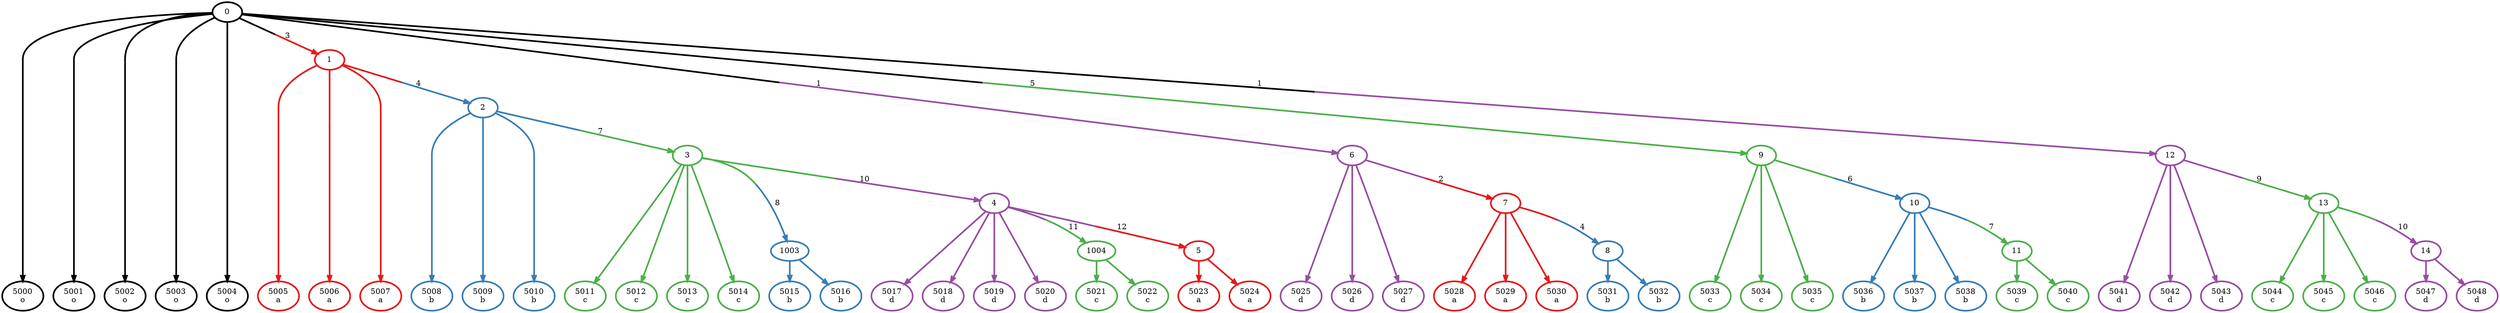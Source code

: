 digraph T {
	{
		rank=same
		0 [penwidth=3,colorscheme=set19,color=0,label="5000\no"]
		1 [penwidth=3,colorscheme=set19,color=0,label="5001\no"]
		2 [penwidth=3,colorscheme=set19,color=0,label="5002\no"]
		3 [penwidth=3,colorscheme=set19,color=0,label="5003\no"]
		4 [penwidth=3,colorscheme=set19,color=0,label="5004\no"]
		5 [penwidth=3,colorscheme=set19,color=1,label="5005\na"]
		6 [penwidth=3,colorscheme=set19,color=1,label="5006\na"]
		7 [penwidth=3,colorscheme=set19,color=1,label="5007\na"]
		8 [penwidth=3,colorscheme=set19,color=4,label="5025\nd"]
		9 [penwidth=3,colorscheme=set19,color=4,label="5026\nd"]
		10 [penwidth=3,colorscheme=set19,color=4,label="5027\nd"]
		11 [penwidth=3,colorscheme=set19,color=3,label="5033\nc"]
		12 [penwidth=3,colorscheme=set19,color=3,label="5034\nc"]
		13 [penwidth=3,colorscheme=set19,color=3,label="5035\nc"]
		14 [penwidth=3,colorscheme=set19,color=4,label="5041\nd"]
		15 [penwidth=3,colorscheme=set19,color=4,label="5042\nd"]
		16 [penwidth=3,colorscheme=set19,color=4,label="5043\nd"]
		17 [penwidth=3,colorscheme=set19,color=2,label="5008\nb"]
		18 [penwidth=3,colorscheme=set19,color=2,label="5009\nb"]
		19 [penwidth=3,colorscheme=set19,color=2,label="5010\nb"]
		20 [penwidth=3,colorscheme=set19,color=3,label="5011\nc"]
		21 [penwidth=3,colorscheme=set19,color=3,label="5012\nc"]
		22 [penwidth=3,colorscheme=set19,color=3,label="5013\nc"]
		23 [penwidth=3,colorscheme=set19,color=3,label="5014\nc"]
		24 [penwidth=3,colorscheme=set19,color=2,label="5015\nb"]
		25 [penwidth=3,colorscheme=set19,color=2,label="5016\nb"]
		26 [penwidth=3,colorscheme=set19,color=4,label="5017\nd"]
		27 [penwidth=3,colorscheme=set19,color=4,label="5018\nd"]
		28 [penwidth=3,colorscheme=set19,color=4,label="5019\nd"]
		29 [penwidth=3,colorscheme=set19,color=4,label="5020\nd"]
		30 [penwidth=3,colorscheme=set19,color=3,label="5021\nc"]
		31 [penwidth=3,colorscheme=set19,color=3,label="5022\nc"]
		32 [penwidth=3,colorscheme=set19,color=1,label="5023\na"]
		33 [penwidth=3,colorscheme=set19,color=1,label="5024\na"]
		34 [penwidth=3,colorscheme=set19,color=1,label="5028\na"]
		35 [penwidth=3,colorscheme=set19,color=1,label="5029\na"]
		36 [penwidth=3,colorscheme=set19,color=1,label="5030\na"]
		37 [penwidth=3,colorscheme=set19,color=2,label="5031\nb"]
		38 [penwidth=3,colorscheme=set19,color=2,label="5032\nb"]
		39 [penwidth=3,colorscheme=set19,color=2,label="5036\nb"]
		40 [penwidth=3,colorscheme=set19,color=2,label="5037\nb"]
		41 [penwidth=3,colorscheme=set19,color=2,label="5038\nb"]
		42 [penwidth=3,colorscheme=set19,color=3,label="5039\nc"]
		43 [penwidth=3,colorscheme=set19,color=3,label="5040\nc"]
		44 [penwidth=3,colorscheme=set19,color=3,label="5044\nc"]
		45 [penwidth=3,colorscheme=set19,color=3,label="5045\nc"]
		46 [penwidth=3,colorscheme=set19,color=3,label="5046\nc"]
		47 [penwidth=3,colorscheme=set19,color=4,label="5047\nd"]
		48 [penwidth=3,colorscheme=set19,color=4,label="5048\nd"]
	}
	49 [penwidth=3,colorscheme=set19,color=0,label="0"]
	50 [penwidth=3,colorscheme=set19,color=1,label="1"]
	51 [penwidth=3,colorscheme=set19,color=4,label="6"]
	52 [penwidth=3,colorscheme=set19,color=3,label="9"]
	53 [penwidth=3,colorscheme=set19,color=4,label="12"]
	54 [penwidth=3,colorscheme=set19,color=2,label="2"]
	55 [penwidth=3,colorscheme=set19,color=1,label="7"]
	56 [penwidth=3,colorscheme=set19,color=2,label="10"]
	57 [penwidth=3,colorscheme=set19,color=3,label="13"]
	58 [penwidth=3,colorscheme=set19,color=3,label="3"]
	59 [penwidth=3,colorscheme=set19,color=2,label="1003"]
	60 [penwidth=3,colorscheme=set19,color=4,label="4"]
	61 [penwidth=3,colorscheme=set19,color=3,label="1004"]
	62 [penwidth=3,colorscheme=set19,color=1,label="5"]
	63 [penwidth=3,colorscheme=set19,color=2,label="8"]
	64 [penwidth=3,colorscheme=set19,color=3,label="11"]
	65 [penwidth=3,colorscheme=set19,color=4,label="14"]
	49 -> 50 [penwidth=3,colorscheme=set19,color="0;0.5:1",label="3"]
	49 -> 51 [penwidth=3,colorscheme=set19,color="0;0.5:4",label="1"]
	49 -> 52 [penwidth=3,colorscheme=set19,color="0;0.5:3",label="5"]
	49 -> 53 [penwidth=3,colorscheme=set19,color="0;0.5:4",label="1"]
	49 -> 0 [penwidth=3,colorscheme=set19,color="0;0.5:0"]
	49 -> 1 [penwidth=3,colorscheme=set19,color="0;0.5:0"]
	49 -> 2 [penwidth=3,colorscheme=set19,color="0;0.5:0"]
	49 -> 3 [penwidth=3,colorscheme=set19,color="0;0.5:0"]
	49 -> 4 [penwidth=3,colorscheme=set19,color="0;0.5:0"]
	50 -> 54 [penwidth=3,colorscheme=set19,color="1;0.5:2",label="4"]
	50 -> 5 [penwidth=3,colorscheme=set19,color="1;0.5:1"]
	50 -> 6 [penwidth=3,colorscheme=set19,color="1;0.5:1"]
	50 -> 7 [penwidth=3,colorscheme=set19,color="1;0.5:1"]
	51 -> 55 [penwidth=3,colorscheme=set19,color="4;0.5:1",label="2"]
	51 -> 8 [penwidth=3,colorscheme=set19,color="4;0.5:4"]
	51 -> 9 [penwidth=3,colorscheme=set19,color="4;0.5:4"]
	51 -> 10 [penwidth=3,colorscheme=set19,color="4;0.5:4"]
	52 -> 56 [penwidth=3,colorscheme=set19,color="3;0.5:2",label="6"]
	52 -> 11 [penwidth=3,colorscheme=set19,color="3;0.5:3"]
	52 -> 12 [penwidth=3,colorscheme=set19,color="3;0.5:3"]
	52 -> 13 [penwidth=3,colorscheme=set19,color="3;0.5:3"]
	53 -> 57 [penwidth=3,colorscheme=set19,color="4;0.5:3",label="9"]
	53 -> 14 [penwidth=3,colorscheme=set19,color="4;0.5:4"]
	53 -> 15 [penwidth=3,colorscheme=set19,color="4;0.5:4"]
	53 -> 16 [penwidth=3,colorscheme=set19,color="4;0.5:4"]
	54 -> 58 [penwidth=3,colorscheme=set19,color="2;0.5:3",label="7"]
	54 -> 17 [penwidth=3,colorscheme=set19,color="2;0.5:2"]
	54 -> 18 [penwidth=3,colorscheme=set19,color="2;0.5:2"]
	54 -> 19 [penwidth=3,colorscheme=set19,color="2;0.5:2"]
	55 -> 63 [penwidth=3,colorscheme=set19,color="1;0.5:2",label="4"]
	55 -> 34 [penwidth=3,colorscheme=set19,color="1;0.5:1"]
	55 -> 35 [penwidth=3,colorscheme=set19,color="1;0.5:1"]
	55 -> 36 [penwidth=3,colorscheme=set19,color="1;0.5:1"]
	56 -> 64 [penwidth=3,colorscheme=set19,color="2;0.5:3",label="7"]
	56 -> 39 [penwidth=3,colorscheme=set19,color="2;0.5:2"]
	56 -> 40 [penwidth=3,colorscheme=set19,color="2;0.5:2"]
	56 -> 41 [penwidth=3,colorscheme=set19,color="2;0.5:2"]
	57 -> 65 [penwidth=3,colorscheme=set19,color="3;0.5:4",label="10"]
	57 -> 44 [penwidth=3,colorscheme=set19,color="3;0.5:3"]
	57 -> 45 [penwidth=3,colorscheme=set19,color="3;0.5:3"]
	57 -> 46 [penwidth=3,colorscheme=set19,color="3;0.5:3"]
	58 -> 59 [penwidth=3,colorscheme=set19,color="3;0.5:2",label="8"]
	58 -> 60 [penwidth=3,colorscheme=set19,color="3;0.5:4",label="10"]
	58 -> 20 [penwidth=3,colorscheme=set19,color="3;0.5:3"]
	58 -> 21 [penwidth=3,colorscheme=set19,color="3;0.5:3"]
	58 -> 22 [penwidth=3,colorscheme=set19,color="3;0.5:3"]
	58 -> 23 [penwidth=3,colorscheme=set19,color="3;0.5:3"]
	59 -> 24 [penwidth=3,colorscheme=set19,color="2;0.5:2"]
	59 -> 25 [penwidth=3,colorscheme=set19,color="2;0.5:2"]
	60 -> 61 [penwidth=3,colorscheme=set19,color="4;0.5:3",label="11"]
	60 -> 62 [penwidth=3,colorscheme=set19,color="4;0.5:1",label="12"]
	60 -> 26 [penwidth=3,colorscheme=set19,color="4;0.5:4"]
	60 -> 27 [penwidth=3,colorscheme=set19,color="4;0.5:4"]
	60 -> 28 [penwidth=3,colorscheme=set19,color="4;0.5:4"]
	60 -> 29 [penwidth=3,colorscheme=set19,color="4;0.5:4"]
	61 -> 30 [penwidth=3,colorscheme=set19,color="3;0.5:3"]
	61 -> 31 [penwidth=3,colorscheme=set19,color="3;0.5:3"]
	62 -> 32 [penwidth=3,colorscheme=set19,color="1;0.5:1"]
	62 -> 33 [penwidth=3,colorscheme=set19,color="1;0.5:1"]
	63 -> 37 [penwidth=3,colorscheme=set19,color="2;0.5:2"]
	63 -> 38 [penwidth=3,colorscheme=set19,color="2;0.5:2"]
	64 -> 42 [penwidth=3,colorscheme=set19,color="3;0.5:3"]
	64 -> 43 [penwidth=3,colorscheme=set19,color="3;0.5:3"]
	65 -> 47 [penwidth=3,colorscheme=set19,color="4;0.5:4"]
	65 -> 48 [penwidth=3,colorscheme=set19,color="4;0.5:4"]
}
